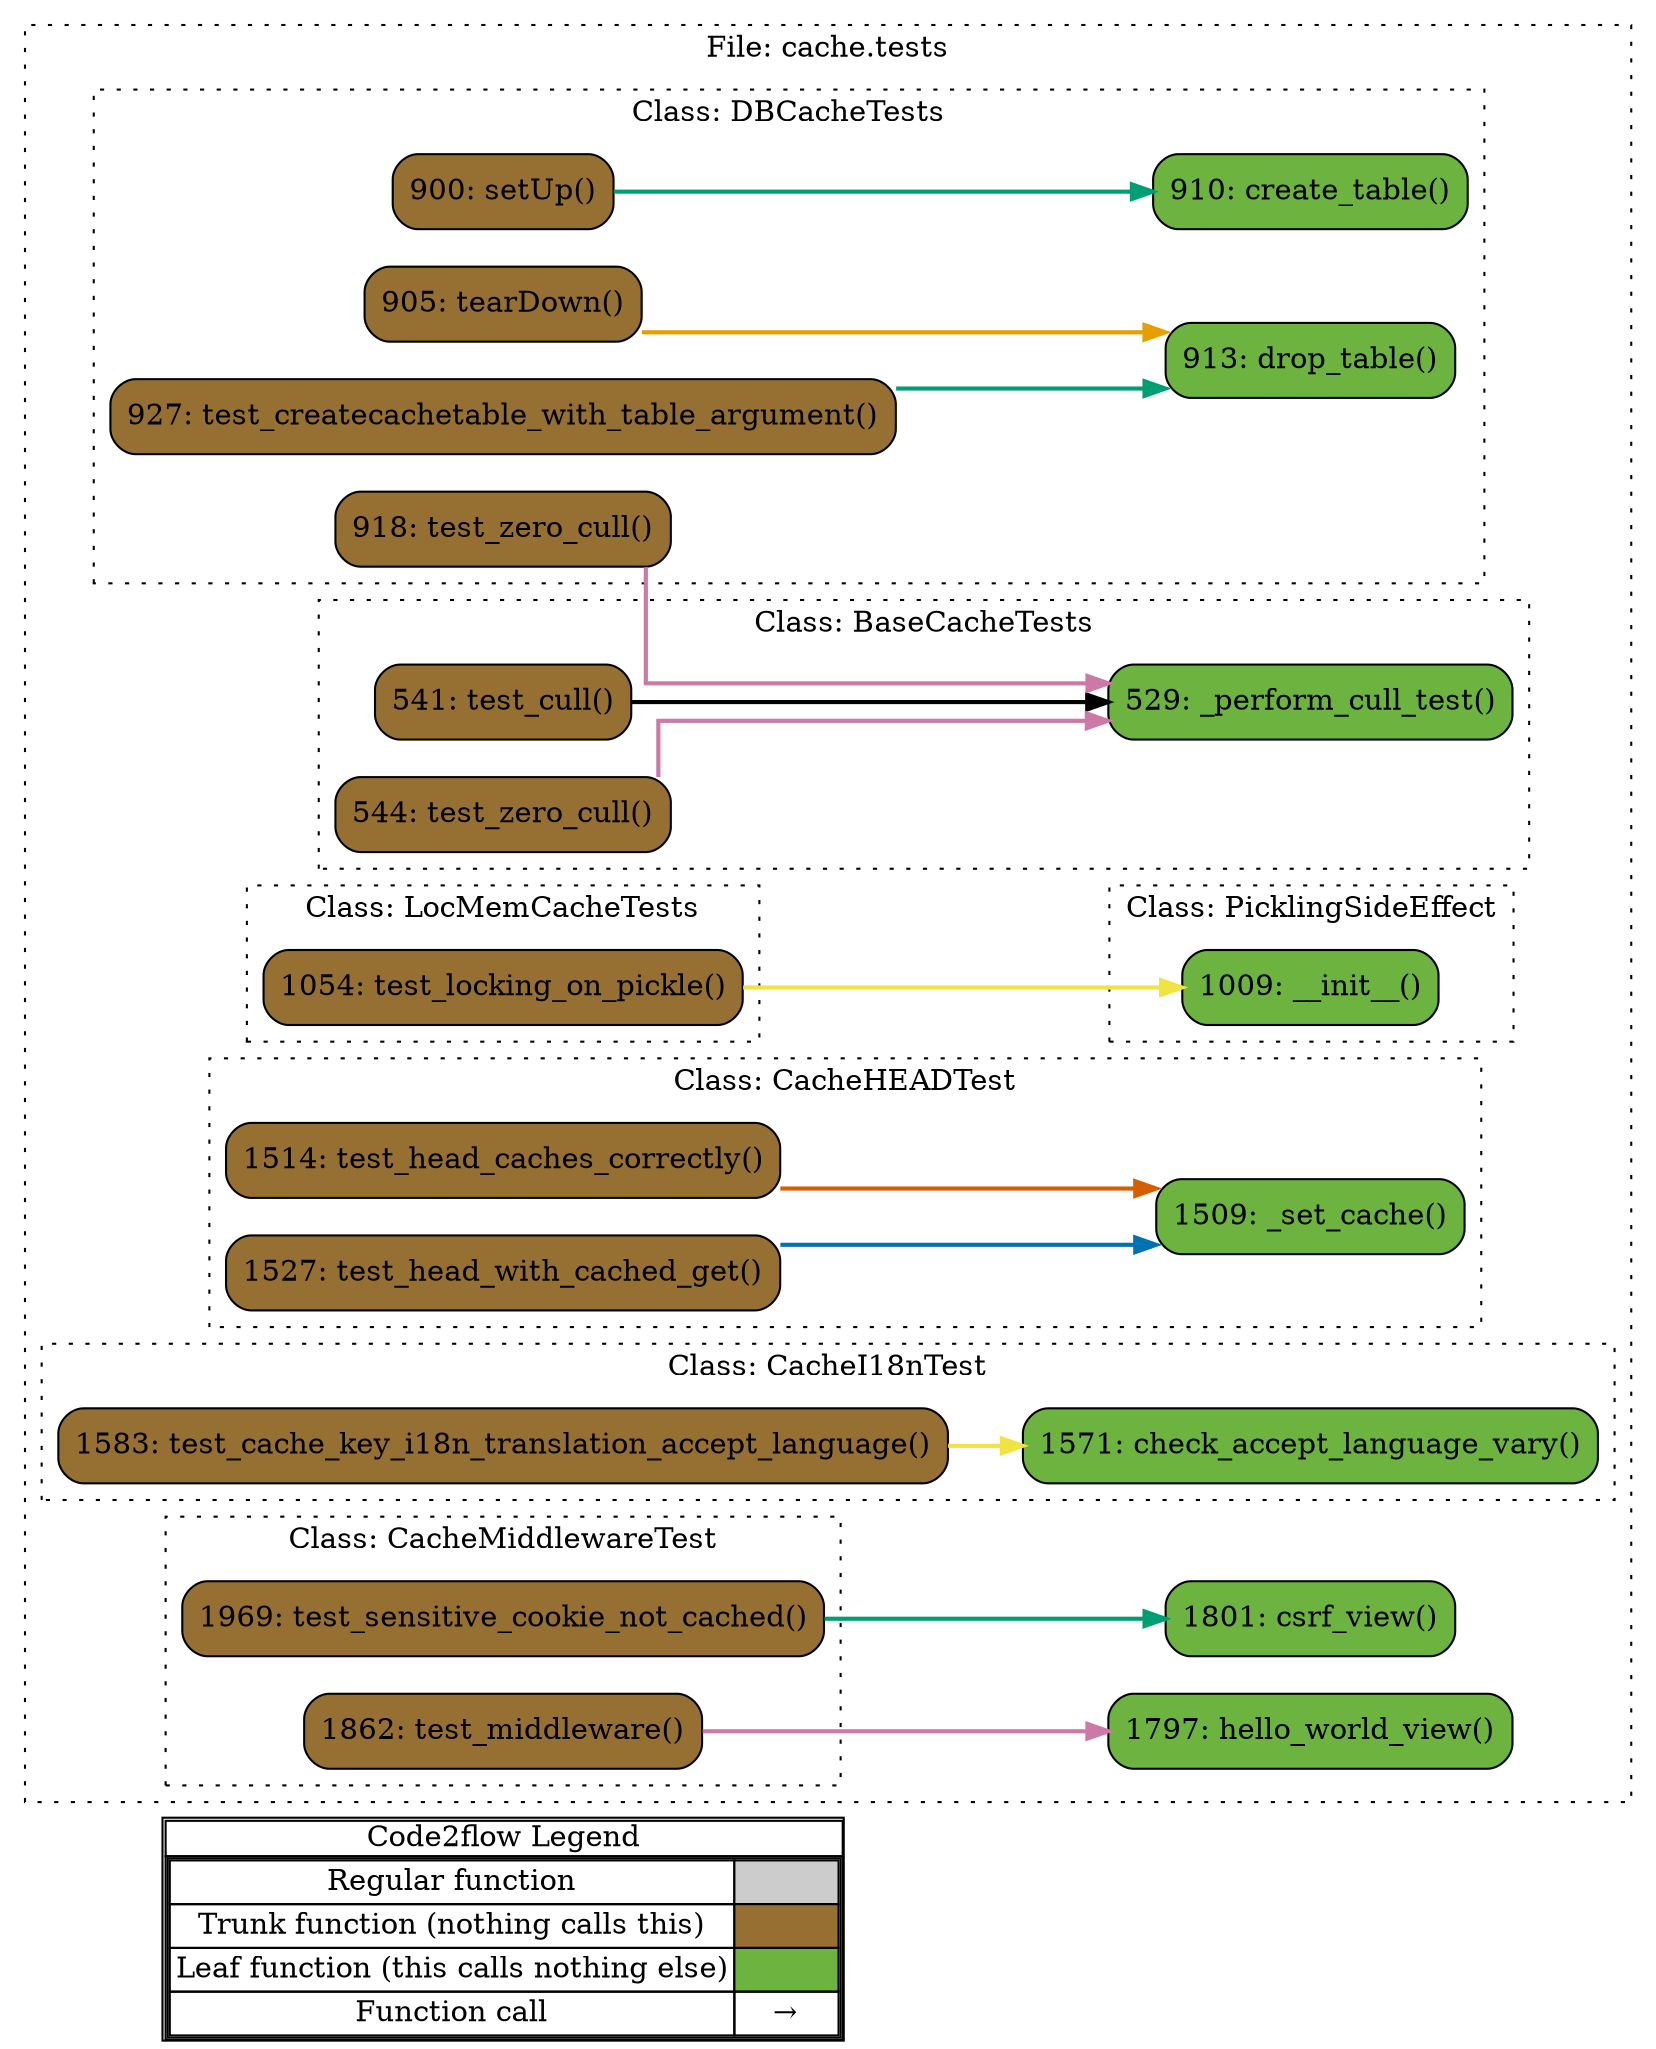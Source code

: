 digraph G {
concentrate=true;
splines="ortho";
rankdir="LR";
subgraph legend{
    rank = min;
    label = "legend";
    Legend [shape=none, margin=0, label = <
        <table cellspacing="0" cellpadding="0" border="1"><tr><td>Code2flow Legend</td></tr><tr><td>
        <table cellspacing="0">
        <tr><td>Regular function</td><td width="50px" bgcolor='#cccccc'></td></tr>
        <tr><td>Trunk function (nothing calls this)</td><td bgcolor='#966F33'></td></tr>
        <tr><td>Leaf function (this calls nothing else)</td><td bgcolor='#6db33f'></td></tr>
        <tr><td>Function call</td><td><font color='black'>&#8594;</font></td></tr>
        </table></td></tr></table>
        >];
}node_145e3309 [label="529: _perform_cull_test()" name="cache.tests::BaseCacheTests._perform_cull_test" shape="rect" style="rounded,filled" fillcolor="#6db33f" ];
node_58971170 [label="541: test_cull()" name="cache.tests::BaseCacheTests.test_cull" shape="rect" style="rounded,filled" fillcolor="#966F33" ];
node_2fb7915f [label="544: test_zero_cull()" name="cache.tests::BaseCacheTests.test_zero_cull" shape="rect" style="rounded,filled" fillcolor="#966F33" ];
node_8cac18fd [label="1509: _set_cache()" name="cache.tests::CacheHEADTest._set_cache" shape="rect" style="rounded,filled" fillcolor="#6db33f" ];
node_e67be0ee [label="1514: test_head_caches_correctly()" name="cache.tests::CacheHEADTest.test_head_caches_correctly" shape="rect" style="rounded,filled" fillcolor="#966F33" ];
node_6ba63fdd [label="1527: test_head_with_cached_get()" name="cache.tests::CacheHEADTest.test_head_with_cached_get" shape="rect" style="rounded,filled" fillcolor="#966F33" ];
node_c2aeb227 [label="1571: check_accept_language_vary()" name="cache.tests::CacheI18nTest.check_accept_language_vary" shape="rect" style="rounded,filled" fillcolor="#6db33f" ];
node_c9c56f74 [label="1583: test_cache_key_i18n_translation_accept_language()" name="cache.tests::CacheI18nTest.test_cache_key_i18n_translation_accept_language" shape="rect" style="rounded,filled" fillcolor="#966F33" ];
node_986ee877 [label="1862: test_middleware()" name="cache.tests::CacheMiddlewareTest.test_middleware" shape="rect" style="rounded,filled" fillcolor="#966F33" ];
node_512d9a2b [label="1969: test_sensitive_cookie_not_cached()" name="cache.tests::CacheMiddlewareTest.test_sensitive_cookie_not_cached" shape="rect" style="rounded,filled" fillcolor="#966F33" ];
node_1662d911 [label="910: create_table()" name="cache.tests::DBCacheTests.create_table" shape="rect" style="rounded,filled" fillcolor="#6db33f" ];
node_4f54709a [label="913: drop_table()" name="cache.tests::DBCacheTests.drop_table" shape="rect" style="rounded,filled" fillcolor="#6db33f" ];
node_f0e487c3 [label="900: setUp()" name="cache.tests::DBCacheTests.setUp" shape="rect" style="rounded,filled" fillcolor="#966F33" ];
node_08e4f061 [label="905: tearDown()" name="cache.tests::DBCacheTests.tearDown" shape="rect" style="rounded,filled" fillcolor="#966F33" ];
node_28ef90cb [label="927: test_createcachetable_with_table_argument()" name="cache.tests::DBCacheTests.test_createcachetable_with_table_argument" shape="rect" style="rounded,filled" fillcolor="#966F33" ];
node_5d294fd7 [label="918: test_zero_cull()" name="cache.tests::DBCacheTests.test_zero_cull" shape="rect" style="rounded,filled" fillcolor="#966F33" ];
node_7dfb5904 [label="1054: test_locking_on_pickle()" name="cache.tests::LocMemCacheTests.test_locking_on_pickle" shape="rect" style="rounded,filled" fillcolor="#966F33" ];
node_bed4b760 [label="1009: __init__()" name="cache.tests::PicklingSideEffect.__init__" shape="rect" style="rounded,filled" fillcolor="#6db33f" ];
node_cc1d8760 [label="1801: csrf_view()" name="cache.tests::csrf_view" shape="rect" style="rounded,filled" fillcolor="#6db33f" ];
node_bd8d7ec2 [label="1797: hello_world_view()" name="cache.tests::hello_world_view" shape="rect" style="rounded,filled" fillcolor="#6db33f" ];
node_58971170 -> node_145e3309 [color="#000000" penwidth="2"];
node_2fb7915f -> node_145e3309 [color="#CC79A7" penwidth="2"];
node_e67be0ee -> node_8cac18fd [color="#D55E00" penwidth="2"];
node_6ba63fdd -> node_8cac18fd [color="#0072B2" penwidth="2"];
node_c9c56f74 -> node_c2aeb227 [color="#F0E442" penwidth="2"];
node_c9c56f74 -> node_c2aeb227 [color="#F0E442" penwidth="2"];
node_c9c56f74 -> node_c2aeb227 [color="#F0E442" penwidth="2"];
node_c9c56f74 -> node_c2aeb227 [color="#F0E442" penwidth="2"];
node_c9c56f74 -> node_c2aeb227 [color="#F0E442" penwidth="2"];
node_c9c56f74 -> node_c2aeb227 [color="#F0E442" penwidth="2"];
node_c9c56f74 -> node_c2aeb227 [color="#F0E442" penwidth="2"];
node_c9c56f74 -> node_c2aeb227 [color="#F0E442" penwidth="2"];
node_c9c56f74 -> node_c2aeb227 [color="#F0E442" penwidth="2"];
node_986ee877 -> node_bd8d7ec2 [color="#CC79A7" penwidth="2"];
node_512d9a2b -> node_cc1d8760 [color="#009E73" penwidth="2"];
node_f0e487c3 -> node_1662d911 [color="#009E73" penwidth="2"];
node_08e4f061 -> node_4f54709a [color="#E69F00" penwidth="2"];
node_28ef90cb -> node_4f54709a [color="#009E73" penwidth="2"];
node_5d294fd7 -> node_145e3309 [color="#CC79A7" penwidth="2"];
node_7dfb5904 -> node_bed4b760 [color="#F0E442" penwidth="2"];
subgraph cluster_0e41de7d {
    node_bd8d7ec2 node_cc1d8760;
    label="File: cache.tests";
    name="cache.tests";
    style="filled";
    graph[style=dotted];
    subgraph cluster_852a07cb {
        node_145e3309 node_58971170 node_2fb7915f;
        label="Class: BaseCacheTests";
        name="BaseCacheTests";
        style="filled";
        graph[style=dotted];
    };
    subgraph cluster_1fe8410f {
        node_f0e487c3 node_08e4f061 node_1662d911 node_4f54709a node_5d294fd7 node_28ef90cb;
        label="Class: DBCacheTests";
        name="DBCacheTests";
        style="filled";
        graph[style=dotted];
    };
    subgraph cluster_04d7d16f {
        node_bed4b760;
        label="Class: PicklingSideEffect";
        name="PicklingSideEffect";
        style="filled";
        graph[style=dotted];
    };
    subgraph cluster_fa0729c9 {
        node_7dfb5904;
        label="Class: LocMemCacheTests";
        name="LocMemCacheTests";
        style="filled";
        graph[style=dotted];
    };
    subgraph cluster_26645b64 {
        node_8cac18fd node_e67be0ee node_6ba63fdd;
        label="Class: CacheHEADTest";
        name="CacheHEADTest";
        style="filled";
        graph[style=dotted];
    };
    subgraph cluster_3e70f5b2 {
        node_c2aeb227 node_c9c56f74;
        label="Class: CacheI18nTest";
        name="CacheI18nTest";
        style="filled";
        graph[style=dotted];
    };
    subgraph cluster_1201ced4 {
        node_986ee877 node_512d9a2b;
        label="Class: CacheMiddlewareTest";
        name="CacheMiddlewareTest";
        style="filled";
        graph[style=dotted];
    };
};
}
